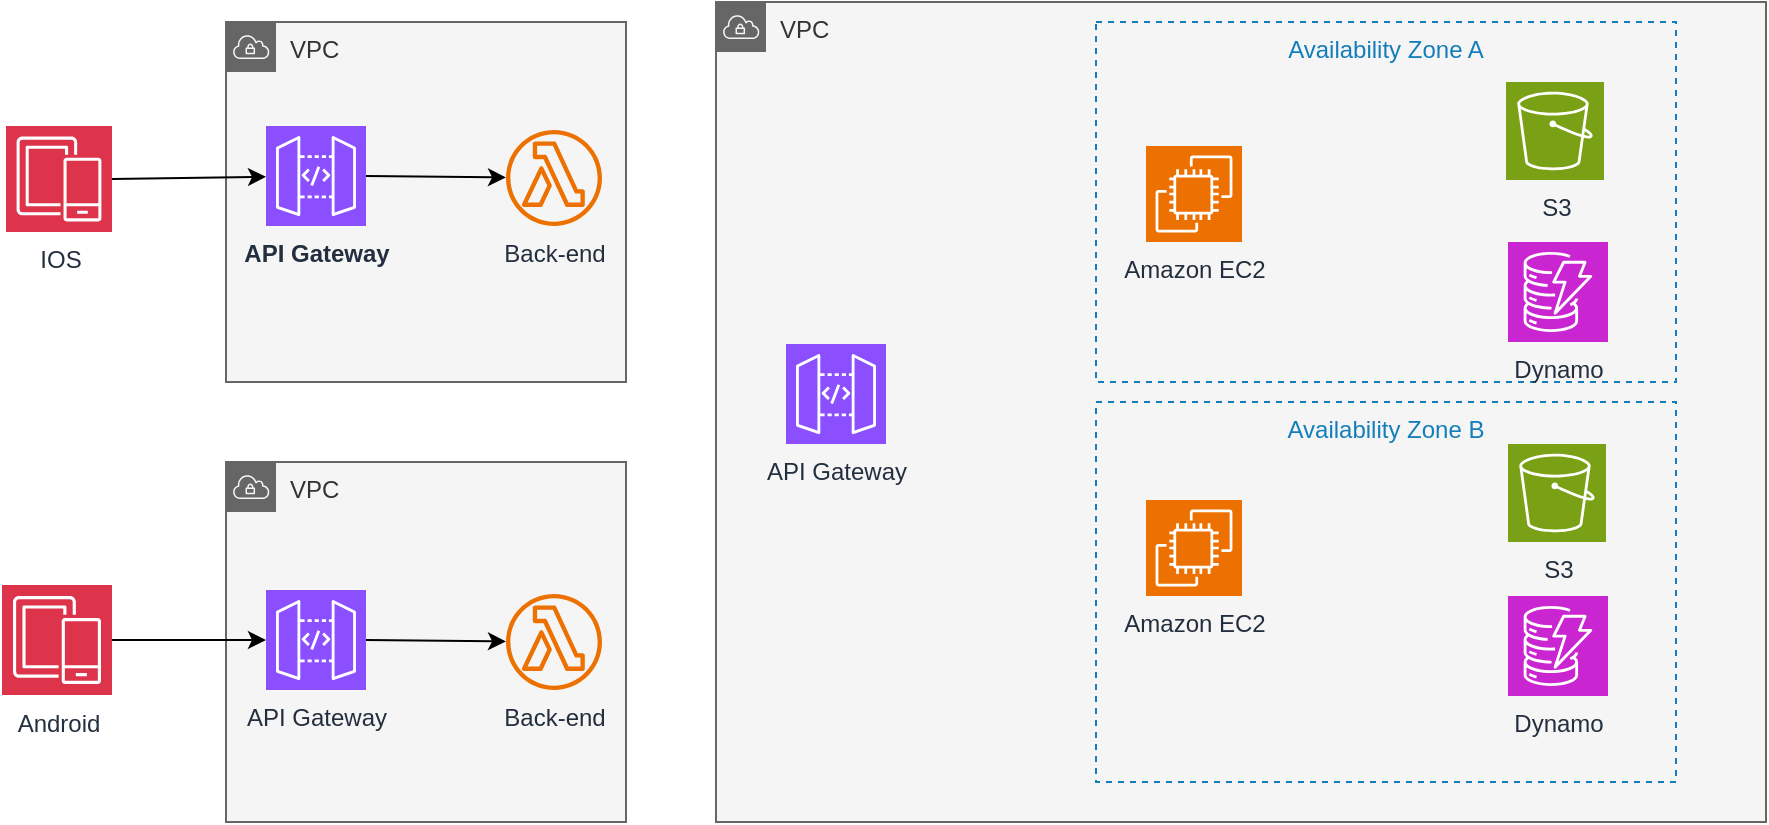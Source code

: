 <mxfile version="21.7.4" type="github">
  <diagram name="Page-1" id="ZGIYcpiNsp2aGkSfMP8p">
    <mxGraphModel dx="2074" dy="758" grid="1" gridSize="10" guides="1" tooltips="1" connect="1" arrows="1" fold="1" page="1" pageScale="1" pageWidth="850" pageHeight="1100" math="0" shadow="0">
      <root>
        <mxCell id="0" />
        <mxCell id="1" parent="0" />
        <mxCell id="LMTCnSz14OLri7p1V5h--7" value="VPC" style="points=[[0,0],[0.25,0],[0.5,0],[0.75,0],[1,0],[1,0.25],[1,0.5],[1,0.75],[1,1],[0.75,1],[0.5,1],[0.25,1],[0,1],[0,0.75],[0,0.5],[0,0.25]];outlineConnect=0;html=1;whiteSpace=wrap;fontSize=12;fontStyle=0;container=1;pointerEvents=0;collapsible=0;recursiveResize=0;shape=mxgraph.aws4.group;grIcon=mxgraph.aws4.group_vpc;verticalAlign=top;align=left;spacingLeft=30;dashed=0;fillColor=#f5f5f5;fontColor=#333333;strokeColor=#666666;" vertex="1" parent="1">
          <mxGeometry x="180" y="90" width="200" height="180" as="geometry" />
        </mxCell>
        <mxCell id="LMTCnSz14OLri7p1V5h--9" value="Back-end" style="sketch=0;outlineConnect=0;fontColor=#232F3E;gradientColor=none;fillColor=#ED7100;strokeColor=none;dashed=0;verticalLabelPosition=bottom;verticalAlign=top;align=center;html=1;fontSize=12;fontStyle=0;aspect=fixed;pointerEvents=1;shape=mxgraph.aws4.lambda_function;" vertex="1" parent="LMTCnSz14OLri7p1V5h--7">
          <mxGeometry x="140" y="54" width="48" height="48" as="geometry" />
        </mxCell>
        <mxCell id="LMTCnSz14OLri7p1V5h--14" style="rounded=0;orthogonalLoop=1;jettySize=auto;html=1;exitX=1;exitY=0.5;exitDx=0;exitDy=0;exitPerimeter=0;" edge="1" parent="LMTCnSz14OLri7p1V5h--7" source="LMTCnSz14OLri7p1V5h--11" target="LMTCnSz14OLri7p1V5h--9">
          <mxGeometry relative="1" as="geometry" />
        </mxCell>
        <mxCell id="LMTCnSz14OLri7p1V5h--11" value="API Gateway" style="sketch=0;points=[[0,0,0],[0.25,0,0],[0.5,0,0],[0.75,0,0],[1,0,0],[0,1,0],[0.25,1,0],[0.5,1,0],[0.75,1,0],[1,1,0],[0,0.25,0],[0,0.5,0],[0,0.75,0],[1,0.25,0],[1,0.5,0],[1,0.75,0]];outlineConnect=0;fontColor=#232F3E;fillColor=#8C4FFF;strokeColor=#ffffff;dashed=0;verticalLabelPosition=bottom;verticalAlign=top;align=center;html=1;fontSize=12;fontStyle=1;aspect=fixed;shape=mxgraph.aws4.resourceIcon;resIcon=mxgraph.aws4.api_gateway;" vertex="1" parent="LMTCnSz14OLri7p1V5h--7">
          <mxGeometry x="20" y="52" width="50" height="50" as="geometry" />
        </mxCell>
        <mxCell id="LMTCnSz14OLri7p1V5h--8" value="VPC" style="points=[[0,0],[0.25,0],[0.5,0],[0.75,0],[1,0],[1,0.25],[1,0.5],[1,0.75],[1,1],[0.75,1],[0.5,1],[0.25,1],[0,1],[0,0.75],[0,0.5],[0,0.25]];outlineConnect=0;html=1;whiteSpace=wrap;fontSize=12;fontStyle=0;container=1;pointerEvents=0;collapsible=0;recursiveResize=0;shape=mxgraph.aws4.group;grIcon=mxgraph.aws4.group_vpc;strokeColor=#666666;fillColor=#f5f5f5;verticalAlign=top;align=left;spacingLeft=30;dashed=0;fontColor=#333333;" vertex="1" parent="1">
          <mxGeometry x="180" y="310" width="200" height="180" as="geometry" />
        </mxCell>
        <mxCell id="LMTCnSz14OLri7p1V5h--10" value="Back-end" style="sketch=0;outlineConnect=0;fontColor=#232F3E;gradientColor=none;fillColor=#ED7100;strokeColor=none;dashed=0;verticalLabelPosition=bottom;verticalAlign=top;align=center;html=1;fontSize=12;fontStyle=0;aspect=fixed;pointerEvents=1;shape=mxgraph.aws4.lambda_function;" vertex="1" parent="LMTCnSz14OLri7p1V5h--8">
          <mxGeometry x="140" y="66" width="48" height="48" as="geometry" />
        </mxCell>
        <mxCell id="LMTCnSz14OLri7p1V5h--13" style="rounded=0;orthogonalLoop=1;jettySize=auto;html=1;exitX=1;exitY=0.5;exitDx=0;exitDy=0;exitPerimeter=0;" edge="1" parent="LMTCnSz14OLri7p1V5h--8" source="LMTCnSz14OLri7p1V5h--12" target="LMTCnSz14OLri7p1V5h--10">
          <mxGeometry relative="1" as="geometry" />
        </mxCell>
        <mxCell id="LMTCnSz14OLri7p1V5h--12" value="API Gateway" style="sketch=0;points=[[0,0,0],[0.25,0,0],[0.5,0,0],[0.75,0,0],[1,0,0],[0,1,0],[0.25,1,0],[0.5,1,0],[0.75,1,0],[1,1,0],[0,0.25,0],[0,0.5,0],[0,0.75,0],[1,0.25,0],[1,0.5,0],[1,0.75,0]];outlineConnect=0;fontColor=#232F3E;fillColor=#8C4FFF;strokeColor=#ffffff;dashed=0;verticalLabelPosition=bottom;verticalAlign=top;align=center;html=1;fontSize=12;fontStyle=0;aspect=fixed;shape=mxgraph.aws4.resourceIcon;resIcon=mxgraph.aws4.api_gateway;" vertex="1" parent="LMTCnSz14OLri7p1V5h--8">
          <mxGeometry x="20" y="64" width="50" height="50" as="geometry" />
        </mxCell>
        <mxCell id="LMTCnSz14OLri7p1V5h--17" style="rounded=0;orthogonalLoop=1;jettySize=auto;html=1;exitX=1;exitY=0.5;exitDx=0;exitDy=0;exitPerimeter=0;" edge="1" parent="1" source="LMTCnSz14OLri7p1V5h--15" target="LMTCnSz14OLri7p1V5h--11">
          <mxGeometry relative="1" as="geometry" />
        </mxCell>
        <mxCell id="LMTCnSz14OLri7p1V5h--15" value="IOS" style="sketch=0;points=[[0,0,0],[0.25,0,0],[0.5,0,0],[0.75,0,0],[1,0,0],[0,1,0],[0.25,1,0],[0.5,1,0],[0.75,1,0],[1,1,0],[0,0.25,0],[0,0.5,0],[0,0.75,0],[1,0.25,0],[1,0.5,0],[1,0.75,0]];outlineConnect=0;fontColor=#232F3E;fillColor=#DD344C;strokeColor=#ffffff;dashed=0;verticalLabelPosition=bottom;verticalAlign=top;align=center;html=1;fontSize=12;fontStyle=0;aspect=fixed;shape=mxgraph.aws4.resourceIcon;resIcon=mxgraph.aws4.mobile;" vertex="1" parent="1">
          <mxGeometry x="70" y="142" width="53" height="53" as="geometry" />
        </mxCell>
        <mxCell id="LMTCnSz14OLri7p1V5h--18" style="rounded=0;orthogonalLoop=1;jettySize=auto;html=1;" edge="1" parent="1" source="LMTCnSz14OLri7p1V5h--16" target="LMTCnSz14OLri7p1V5h--12">
          <mxGeometry relative="1" as="geometry" />
        </mxCell>
        <mxCell id="LMTCnSz14OLri7p1V5h--16" value="Android" style="sketch=0;points=[[0,0,0],[0.25,0,0],[0.5,0,0],[0.75,0,0],[1,0,0],[0,1,0],[0.25,1,0],[0.5,1,0],[0.75,1,0],[1,1,0],[0,0.25,0],[0,0.5,0],[0,0.75,0],[1,0.25,0],[1,0.5,0],[1,0.75,0]];outlineConnect=0;fontColor=#232F3E;fillColor=#DD344C;strokeColor=#ffffff;dashed=0;verticalLabelPosition=bottom;verticalAlign=top;align=center;html=1;fontSize=12;fontStyle=0;aspect=fixed;shape=mxgraph.aws4.resourceIcon;resIcon=mxgraph.aws4.mobile;" vertex="1" parent="1">
          <mxGeometry x="68" y="371.5" width="55" height="55" as="geometry" />
        </mxCell>
        <mxCell id="LMTCnSz14OLri7p1V5h--19" value="VPC" style="points=[[0,0],[0.25,0],[0.5,0],[0.75,0],[1,0],[1,0.25],[1,0.5],[1,0.75],[1,1],[0.75,1],[0.5,1],[0.25,1],[0,1],[0,0.75],[0,0.5],[0,0.25]];outlineConnect=0;html=1;whiteSpace=wrap;fontSize=12;fontStyle=0;container=1;pointerEvents=0;collapsible=0;recursiveResize=0;shape=mxgraph.aws4.group;grIcon=mxgraph.aws4.group_vpc;strokeColor=#666666;fillColor=#f5f5f5;verticalAlign=top;align=left;spacingLeft=30;dashed=0;fontColor=#333333;" vertex="1" parent="1">
          <mxGeometry x="425" y="80" width="525" height="410" as="geometry" />
        </mxCell>
        <mxCell id="LMTCnSz14OLri7p1V5h--24" value="API Gateway" style="sketch=0;points=[[0,0,0],[0.25,0,0],[0.5,0,0],[0.75,0,0],[1,0,0],[0,1,0],[0.25,1,0],[0.5,1,0],[0.75,1,0],[1,1,0],[0,0.25,0],[0,0.5,0],[0,0.75,0],[1,0.25,0],[1,0.5,0],[1,0.75,0]];outlineConnect=0;fontColor=#232F3E;fillColor=#8C4FFF;strokeColor=#ffffff;dashed=0;verticalLabelPosition=bottom;verticalAlign=top;align=center;html=1;fontSize=12;fontStyle=0;aspect=fixed;shape=mxgraph.aws4.resourceIcon;resIcon=mxgraph.aws4.api_gateway;" vertex="1" parent="LMTCnSz14OLri7p1V5h--19">
          <mxGeometry x="35" y="171" width="50" height="50" as="geometry" />
        </mxCell>
        <mxCell id="LMTCnSz14OLri7p1V5h--25" value="Availability Zone A" style="fillColor=none;strokeColor=#147EBA;dashed=1;verticalAlign=top;fontStyle=0;fontColor=#147EBA;whiteSpace=wrap;html=1;" vertex="1" parent="LMTCnSz14OLri7p1V5h--19">
          <mxGeometry x="190" y="10" width="290" height="180" as="geometry" />
        </mxCell>
        <mxCell id="LMTCnSz14OLri7p1V5h--26" value="Availability Zone B" style="fillColor=none;strokeColor=#147EBA;dashed=1;verticalAlign=top;fontStyle=0;fontColor=#147EBA;whiteSpace=wrap;html=1;" vertex="1" parent="LMTCnSz14OLri7p1V5h--19">
          <mxGeometry x="190" y="200" width="290" height="190" as="geometry" />
        </mxCell>
        <mxCell id="LMTCnSz14OLri7p1V5h--27" value="Amazon EC2" style="sketch=0;points=[[0,0,0],[0.25,0,0],[0.5,0,0],[0.75,0,0],[1,0,0],[0,1,0],[0.25,1,0],[0.5,1,0],[0.75,1,0],[1,1,0],[0,0.25,0],[0,0.5,0],[0,0.75,0],[1,0.25,0],[1,0.5,0],[1,0.75,0]];outlineConnect=0;fontColor=#232F3E;fillColor=#ED7100;strokeColor=#ffffff;dashed=0;verticalLabelPosition=bottom;verticalAlign=top;align=center;html=1;fontSize=12;fontStyle=0;aspect=fixed;shape=mxgraph.aws4.resourceIcon;resIcon=mxgraph.aws4.ec2;" vertex="1" parent="LMTCnSz14OLri7p1V5h--19">
          <mxGeometry x="215" y="72" width="48" height="48" as="geometry" />
        </mxCell>
        <mxCell id="LMTCnSz14OLri7p1V5h--28" value="Amazon EC2" style="sketch=0;points=[[0,0,0],[0.25,0,0],[0.5,0,0],[0.75,0,0],[1,0,0],[0,1,0],[0.25,1,0],[0.5,1,0],[0.75,1,0],[1,1,0],[0,0.25,0],[0,0.5,0],[0,0.75,0],[1,0.25,0],[1,0.5,0],[1,0.75,0]];outlineConnect=0;fontColor=#232F3E;fillColor=#ED7100;strokeColor=#ffffff;dashed=0;verticalLabelPosition=bottom;verticalAlign=top;align=center;html=1;fontSize=12;fontStyle=0;aspect=fixed;shape=mxgraph.aws4.resourceIcon;resIcon=mxgraph.aws4.ec2;" vertex="1" parent="LMTCnSz14OLri7p1V5h--19">
          <mxGeometry x="215" y="249" width="48" height="48" as="geometry" />
        </mxCell>
        <mxCell id="LMTCnSz14OLri7p1V5h--29" value="S3" style="sketch=0;points=[[0,0,0],[0.25,0,0],[0.5,0,0],[0.75,0,0],[1,0,0],[0,1,0],[0.25,1,0],[0.5,1,0],[0.75,1,0],[1,1,0],[0,0.25,0],[0,0.5,0],[0,0.75,0],[1,0.25,0],[1,0.5,0],[1,0.75,0]];outlineConnect=0;fontColor=#232F3E;fillColor=#7AA116;strokeColor=#ffffff;dashed=0;verticalLabelPosition=bottom;verticalAlign=top;align=center;html=1;fontSize=12;fontStyle=0;aspect=fixed;shape=mxgraph.aws4.resourceIcon;resIcon=mxgraph.aws4.s3;" vertex="1" parent="LMTCnSz14OLri7p1V5h--19">
          <mxGeometry x="395" y="40" width="49" height="49" as="geometry" />
        </mxCell>
        <mxCell id="LMTCnSz14OLri7p1V5h--30" value="S3" style="sketch=0;points=[[0,0,0],[0.25,0,0],[0.5,0,0],[0.75,0,0],[1,0,0],[0,1,0],[0.25,1,0],[0.5,1,0],[0.75,1,0],[1,1,0],[0,0.25,0],[0,0.5,0],[0,0.75,0],[1,0.25,0],[1,0.5,0],[1,0.75,0]];outlineConnect=0;fontColor=#232F3E;fillColor=#7AA116;strokeColor=#ffffff;dashed=0;verticalLabelPosition=bottom;verticalAlign=top;align=center;html=1;fontSize=12;fontStyle=0;aspect=fixed;shape=mxgraph.aws4.resourceIcon;resIcon=mxgraph.aws4.s3;" vertex="1" parent="LMTCnSz14OLri7p1V5h--19">
          <mxGeometry x="396" y="221" width="49" height="49" as="geometry" />
        </mxCell>
        <mxCell id="LMTCnSz14OLri7p1V5h--32" value="Dynamo" style="sketch=0;points=[[0,0,0],[0.25,0,0],[0.5,0,0],[0.75,0,0],[1,0,0],[0,1,0],[0.25,1,0],[0.5,1,0],[0.75,1,0],[1,1,0],[0,0.25,0],[0,0.5,0],[0,0.75,0],[1,0.25,0],[1,0.5,0],[1,0.75,0]];outlineConnect=0;fontColor=#232F3E;fillColor=#C925D1;strokeColor=#ffffff;dashed=0;verticalLabelPosition=bottom;verticalAlign=top;align=center;html=1;fontSize=12;fontStyle=0;aspect=fixed;shape=mxgraph.aws4.resourceIcon;resIcon=mxgraph.aws4.dynamodb;" vertex="1" parent="LMTCnSz14OLri7p1V5h--19">
          <mxGeometry x="396" y="120" width="50" height="50" as="geometry" />
        </mxCell>
        <mxCell id="LMTCnSz14OLri7p1V5h--31" value="Dynamo" style="sketch=0;points=[[0,0,0],[0.25,0,0],[0.5,0,0],[0.75,0,0],[1,0,0],[0,1,0],[0.25,1,0],[0.5,1,0],[0.75,1,0],[1,1,0],[0,0.25,0],[0,0.5,0],[0,0.75,0],[1,0.25,0],[1,0.5,0],[1,0.75,0]];outlineConnect=0;fontColor=#232F3E;fillColor=#C925D1;strokeColor=#ffffff;dashed=0;verticalLabelPosition=bottom;verticalAlign=top;align=center;html=1;fontSize=12;fontStyle=0;aspect=fixed;shape=mxgraph.aws4.resourceIcon;resIcon=mxgraph.aws4.dynamodb;" vertex="1" parent="LMTCnSz14OLri7p1V5h--19">
          <mxGeometry x="396" y="297" width="50" height="50" as="geometry" />
        </mxCell>
      </root>
    </mxGraphModel>
  </diagram>
</mxfile>
